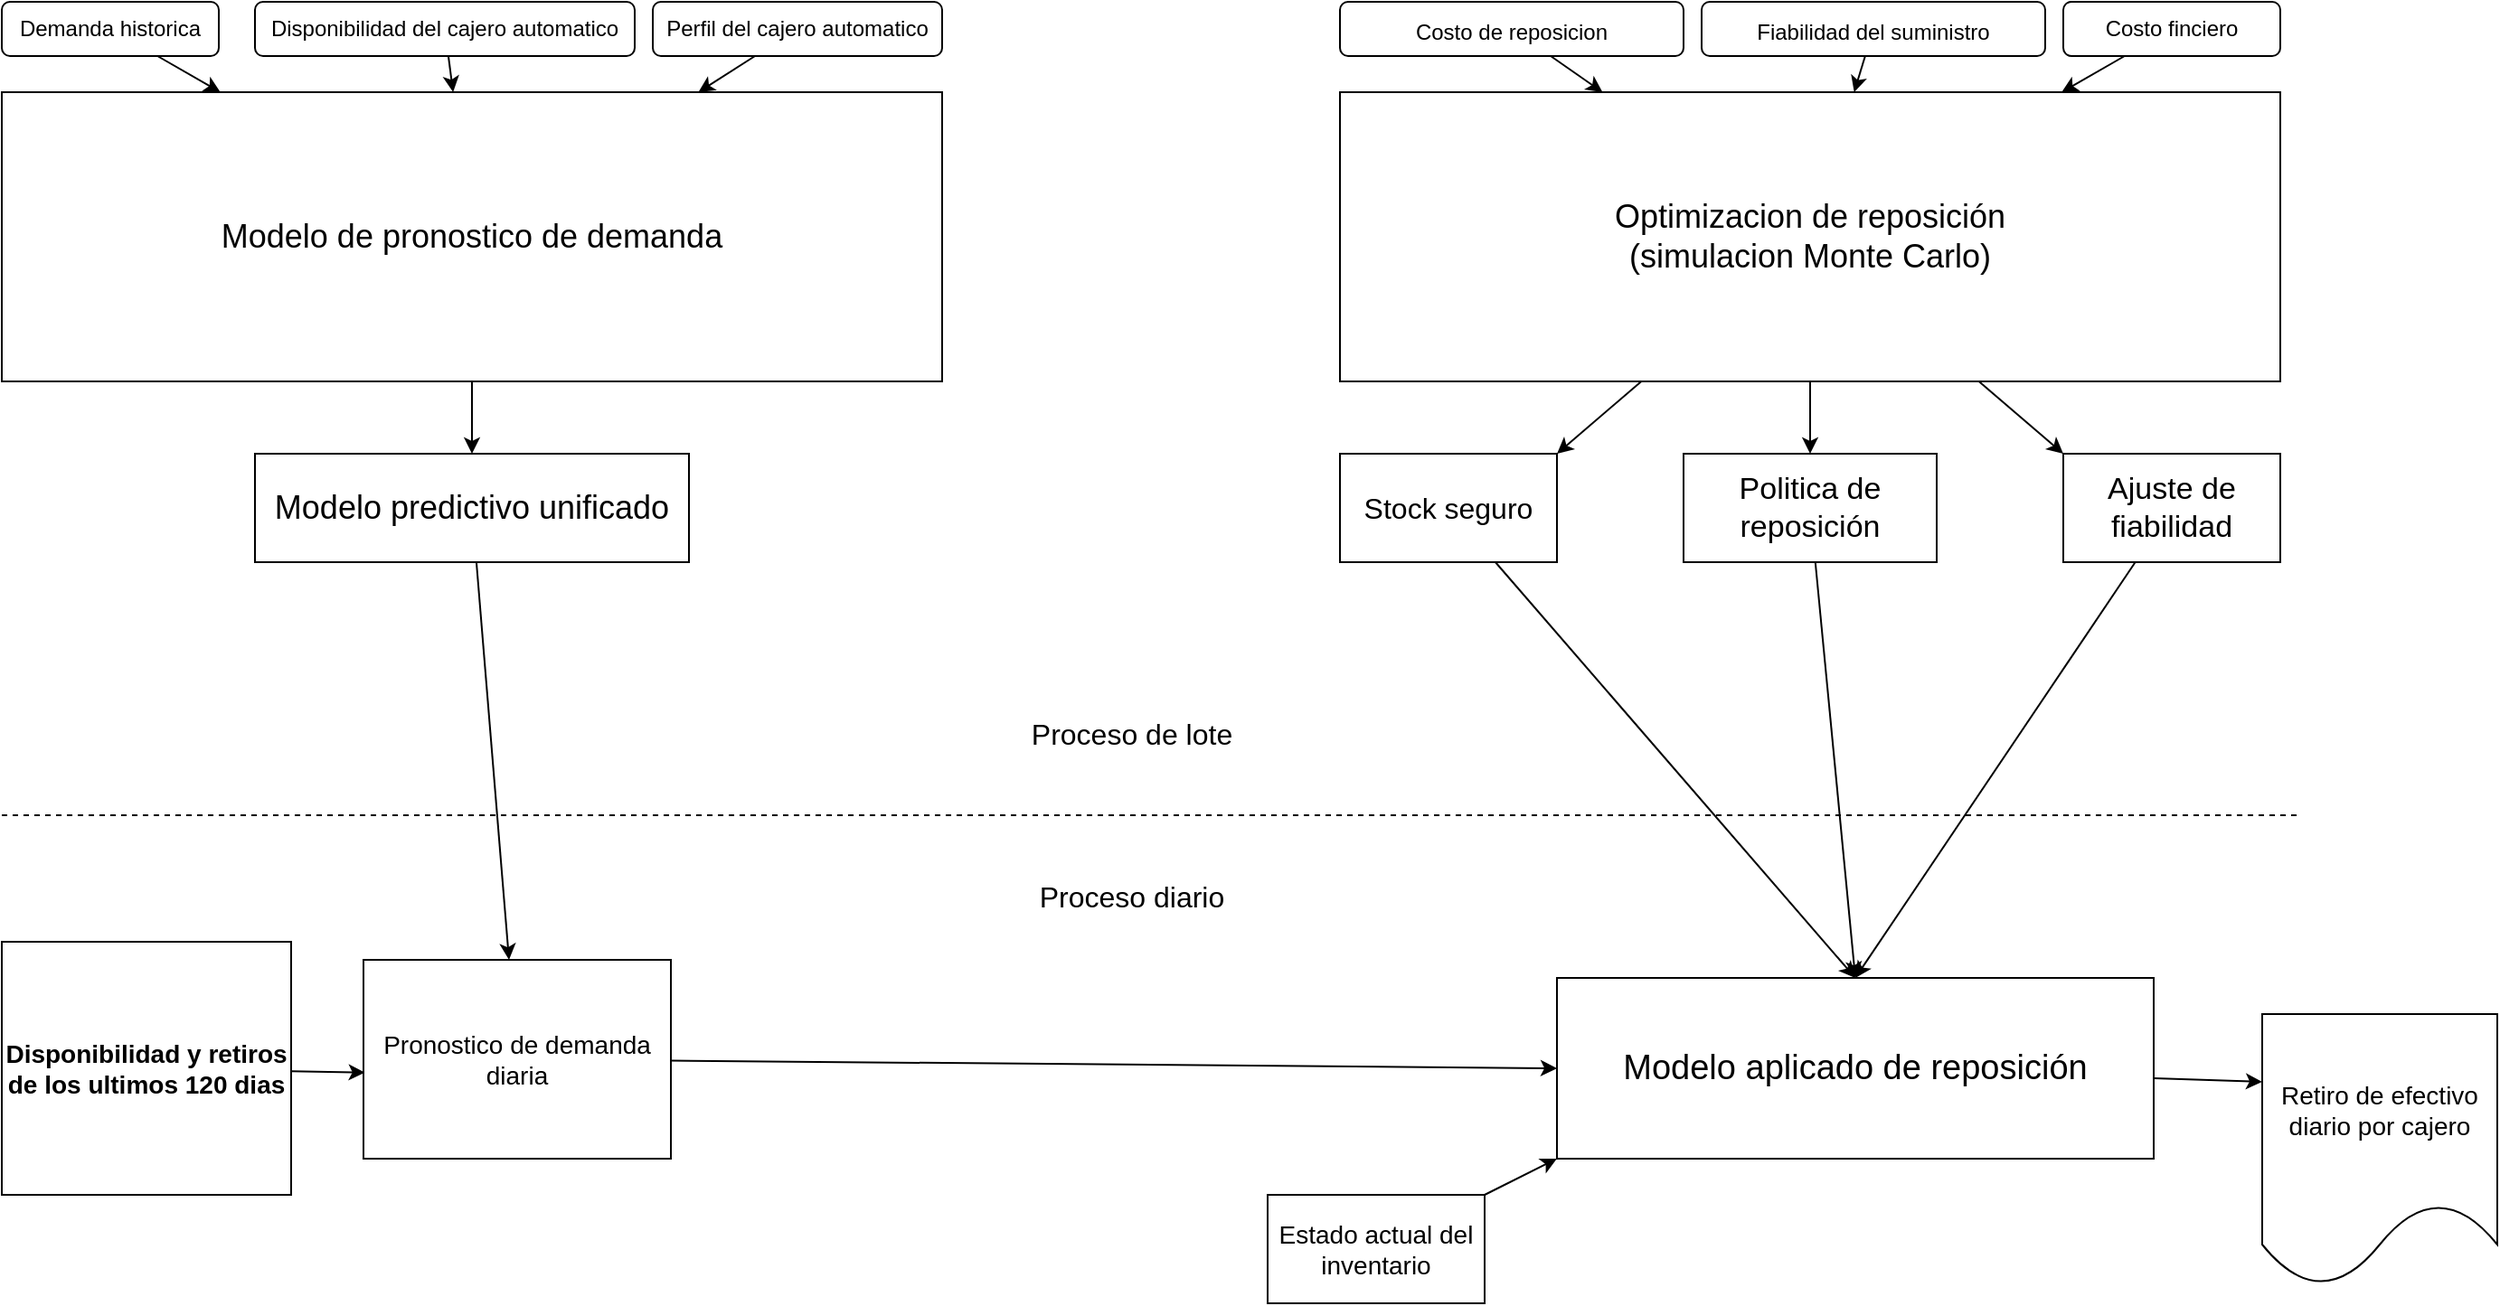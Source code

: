<mxfile>
    <diagram id="zgYh3idZYJLOkP-eHRkY" name="Página-1">
        <mxGraphModel dx="340" dy="855" grid="1" gridSize="10" guides="1" tooltips="1" connect="1" arrows="1" fold="1" page="0" pageScale="1" pageWidth="827" pageHeight="1169" math="0" shadow="0">
            <root>
                <mxCell id="0"/>
                <mxCell id="1" parent="0"/>
                <mxCell id="36" style="edgeStyle=none;html=1;fontSize=19;" edge="1" parent="1" source="2" target="5">
                    <mxGeometry relative="1" as="geometry"/>
                </mxCell>
                <mxCell id="2" value="Demanda historica" style="rounded=1;whiteSpace=wrap;html=1;" vertex="1" parent="1">
                    <mxGeometry x="30" y="70" width="120" height="30" as="geometry"/>
                </mxCell>
                <mxCell id="37" style="edgeStyle=none;html=1;fontSize=19;" edge="1" parent="1" source="3" target="5">
                    <mxGeometry relative="1" as="geometry"/>
                </mxCell>
                <mxCell id="3" value="Disponibilidad del cajero automatico" style="rounded=1;whiteSpace=wrap;html=1;" vertex="1" parent="1">
                    <mxGeometry x="170" y="70" width="210" height="30" as="geometry"/>
                </mxCell>
                <mxCell id="38" style="edgeStyle=none;html=1;fontSize=19;" edge="1" parent="1" source="4" target="5">
                    <mxGeometry relative="1" as="geometry"/>
                </mxCell>
                <mxCell id="4" value="Perfil del cajero automatico" style="rounded=1;whiteSpace=wrap;html=1;" vertex="1" parent="1">
                    <mxGeometry x="390" y="70" width="160" height="30" as="geometry"/>
                </mxCell>
                <mxCell id="18" style="edgeStyle=none;html=1;fontSize=12;" edge="1" parent="1" source="5" target="6">
                    <mxGeometry relative="1" as="geometry"/>
                </mxCell>
                <mxCell id="5" value="&lt;font style=&quot;font-size: 18px;&quot;&gt;Modelo de pronostico de demanda&lt;/font&gt;" style="rounded=0;whiteSpace=wrap;html=1;" vertex="1" parent="1">
                    <mxGeometry x="30" y="120" width="520" height="160" as="geometry"/>
                </mxCell>
                <mxCell id="24" style="edgeStyle=none;html=1;fontSize=14;" edge="1" parent="1" source="6" target="23">
                    <mxGeometry relative="1" as="geometry"/>
                </mxCell>
                <mxCell id="6" value="Modelo predictivo unificado" style="rounded=0;whiteSpace=wrap;html=1;fontSize=18;" vertex="1" parent="1">
                    <mxGeometry x="170" y="320" width="240" height="60" as="geometry"/>
                </mxCell>
                <mxCell id="39" style="edgeStyle=none;html=1;fontSize=19;" edge="1" parent="1" source="7" target="11">
                    <mxGeometry relative="1" as="geometry"/>
                </mxCell>
                <mxCell id="7" value="&lt;font style=&quot;font-size: 12px;&quot;&gt;Costo de reposicion&lt;/font&gt;" style="rounded=1;whiteSpace=wrap;html=1;fontSize=18;" vertex="1" parent="1">
                    <mxGeometry x="770" y="70" width="190" height="30" as="geometry"/>
                </mxCell>
                <mxCell id="40" style="edgeStyle=none;html=1;fontSize=19;" edge="1" parent="1" source="9" target="11">
                    <mxGeometry relative="1" as="geometry"/>
                </mxCell>
                <mxCell id="9" value="&lt;font style=&quot;font-size: 12px;&quot;&gt;Fiabilidad del suministro&lt;/font&gt;" style="rounded=1;whiteSpace=wrap;html=1;fontSize=18;" vertex="1" parent="1">
                    <mxGeometry x="970" y="70" width="190" height="30" as="geometry"/>
                </mxCell>
                <mxCell id="41" style="edgeStyle=none;html=1;fontSize=19;" edge="1" parent="1" source="10" target="11">
                    <mxGeometry relative="1" as="geometry"/>
                </mxCell>
                <mxCell id="10" value="Costo finciero" style="rounded=1;whiteSpace=wrap;html=1;fontSize=12;" vertex="1" parent="1">
                    <mxGeometry x="1170" y="70" width="120" height="30" as="geometry"/>
                </mxCell>
                <mxCell id="19" style="edgeStyle=none;html=1;fontSize=12;" edge="1" parent="1" source="11" target="13">
                    <mxGeometry relative="1" as="geometry">
                        <Array as="points">
                            <mxPoint x="1030" y="290"/>
                        </Array>
                    </mxGeometry>
                </mxCell>
                <mxCell id="20" style="edgeStyle=none;html=1;fontSize=12;entryX=1;entryY=0;entryDx=0;entryDy=0;" edge="1" parent="1" source="11" target="12">
                    <mxGeometry relative="1" as="geometry"/>
                </mxCell>
                <mxCell id="21" style="edgeStyle=none;html=1;entryX=0;entryY=0;entryDx=0;entryDy=0;fontSize=12;" edge="1" parent="1" source="11" target="14">
                    <mxGeometry relative="1" as="geometry"/>
                </mxCell>
                <mxCell id="11" value="&lt;span style=&quot;font-size: 18px;&quot;&gt;Optimizacion de reposición&lt;br&gt;(simulacion Monte Carlo)&lt;br&gt;&lt;/span&gt;" style="rounded=0;whiteSpace=wrap;html=1;fontSize=12;" vertex="1" parent="1">
                    <mxGeometry x="770" y="120" width="520" height="160" as="geometry"/>
                </mxCell>
                <mxCell id="30" style="edgeStyle=none;html=1;entryX=0.5;entryY=0;entryDx=0;entryDy=0;fontSize=14;" edge="1" parent="1" source="12" target="25">
                    <mxGeometry relative="1" as="geometry"/>
                </mxCell>
                <mxCell id="12" value="&lt;font style=&quot;font-size: 16px;&quot;&gt;Stock seguro&lt;/font&gt;" style="rounded=0;whiteSpace=wrap;html=1;fontSize=16;" vertex="1" parent="1">
                    <mxGeometry x="770" y="320" width="120" height="60" as="geometry"/>
                </mxCell>
                <mxCell id="31" style="edgeStyle=none;html=1;fontSize=14;entryX=0.5;entryY=0;entryDx=0;entryDy=0;" edge="1" parent="1" source="13" target="25">
                    <mxGeometry relative="1" as="geometry"/>
                </mxCell>
                <mxCell id="13" value="&lt;font style=&quot;font-size: 17px;&quot;&gt;Politica de reposición&lt;/font&gt;" style="rounded=0;whiteSpace=wrap;html=1;fontSize=17;" vertex="1" parent="1">
                    <mxGeometry x="960" y="320" width="140" height="60" as="geometry"/>
                </mxCell>
                <mxCell id="32" style="edgeStyle=none;html=1;entryX=0.5;entryY=0;entryDx=0;entryDy=0;fontSize=14;" edge="1" parent="1" source="14" target="25">
                    <mxGeometry relative="1" as="geometry"/>
                </mxCell>
                <mxCell id="14" value="Ajuste de fiabilidad" style="rounded=0;whiteSpace=wrap;html=1;fontSize=17;" vertex="1" parent="1">
                    <mxGeometry x="1170" y="320" width="120" height="60" as="geometry"/>
                </mxCell>
                <mxCell id="15" value="" style="endArrow=none;dashed=1;html=1;fontSize=12;" edge="1" parent="1">
                    <mxGeometry width="50" height="50" relative="1" as="geometry">
                        <mxPoint x="30" y="520" as="sourcePoint"/>
                        <mxPoint x="1300" y="520" as="targetPoint"/>
                        <Array as="points"/>
                    </mxGeometry>
                </mxCell>
                <mxCell id="16" value="Proceso de lote" style="text;html=1;strokeColor=none;fillColor=none;align=center;verticalAlign=middle;whiteSpace=wrap;rounded=0;fontSize=16;" vertex="1" parent="1">
                    <mxGeometry x="580" y="460" width="150" height="30" as="geometry"/>
                </mxCell>
                <mxCell id="26" style="edgeStyle=none;html=1;entryX=0.005;entryY=0.567;entryDx=0;entryDy=0;entryPerimeter=0;fontSize=14;" edge="1" parent="1" source="22" target="23">
                    <mxGeometry relative="1" as="geometry"/>
                </mxCell>
                <mxCell id="22" value="&lt;b&gt;&lt;font style=&quot;font-size: 14px;&quot;&gt;Disponibilidad y retiros de los ultimos 120 dias&lt;/font&gt;&lt;/b&gt;" style="rounded=0;whiteSpace=wrap;html=1;fontSize=12;" vertex="1" parent="1">
                    <mxGeometry x="30" y="590" width="160" height="140" as="geometry"/>
                </mxCell>
                <mxCell id="27" style="edgeStyle=none;html=1;entryX=0;entryY=0.5;entryDx=0;entryDy=0;fontSize=14;" edge="1" parent="1" source="23" target="25">
                    <mxGeometry relative="1" as="geometry"/>
                </mxCell>
                <mxCell id="23" value="Pronostico de demanda diaria" style="rounded=0;whiteSpace=wrap;html=1;fontSize=14;" vertex="1" parent="1">
                    <mxGeometry x="230" y="600" width="170" height="110" as="geometry"/>
                </mxCell>
                <mxCell id="34" style="edgeStyle=none;html=1;entryX=0;entryY=0.25;entryDx=0;entryDy=0;fontSize=14;" edge="1" parent="1" source="25" target="33">
                    <mxGeometry relative="1" as="geometry"/>
                </mxCell>
                <mxCell id="25" value="Modelo aplicado de reposición" style="rounded=0;whiteSpace=wrap;html=1;fontSize=19;" vertex="1" parent="1">
                    <mxGeometry x="890" y="610" width="330" height="100" as="geometry"/>
                </mxCell>
                <mxCell id="29" style="edgeStyle=none;html=1;entryX=0;entryY=1;entryDx=0;entryDy=0;fontSize=14;" edge="1" parent="1" source="28" target="25">
                    <mxGeometry relative="1" as="geometry"/>
                </mxCell>
                <mxCell id="28" value="Estado actual del inventario" style="rounded=0;whiteSpace=wrap;html=1;fontSize=14;" vertex="1" parent="1">
                    <mxGeometry x="730" y="730" width="120" height="60" as="geometry"/>
                </mxCell>
                <mxCell id="33" value="Retiro de efectivo diario por cajero" style="shape=document;whiteSpace=wrap;html=1;boundedLbl=1;fontSize=14;" vertex="1" parent="1">
                    <mxGeometry x="1280" y="630" width="130" height="150" as="geometry"/>
                </mxCell>
                <mxCell id="35" value="Proceso diario" style="text;html=1;strokeColor=none;fillColor=none;align=center;verticalAlign=middle;whiteSpace=wrap;rounded=0;fontSize=16;" vertex="1" parent="1">
                    <mxGeometry x="580" y="550" width="150" height="30" as="geometry"/>
                </mxCell>
            </root>
        </mxGraphModel>
    </diagram>
</mxfile>